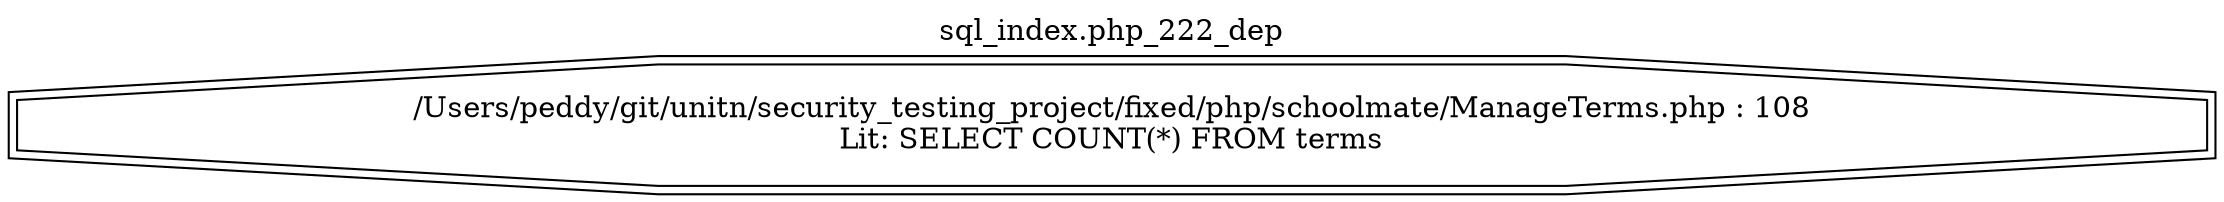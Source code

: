 digraph cfg {
  label="sql_index.php_222_dep";
  labelloc=t;
  n1 [shape=doubleoctagon, label="/Users/peddy/git/unitn/security_testing_project/fixed/php/schoolmate/ManageTerms.php : 108\nLit: SELECT COUNT(*) FROM terms\n"];
}
